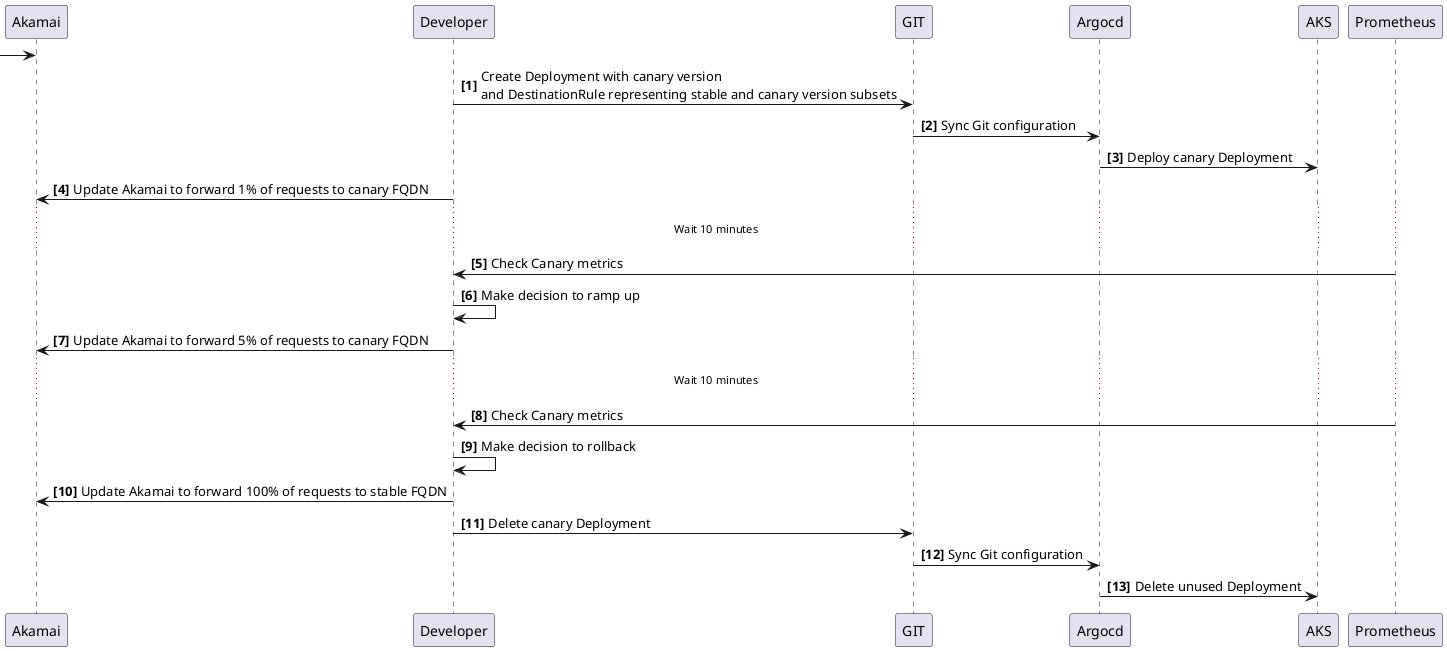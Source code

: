 @startuml canary_base_akamai_failure

-> Akamai
autonumber "<b>[0]"
Developer -> GIT : Create Deployment with canary version\nand DestinationRule representing stable and canary version subsets
GIT -> Argocd : Sync Git configuration
Argocd -> AKS : Deploy canary Deployment

Akamai <- Developer : Update Akamai to forward 1% of requests to canary FQDN
...Wait 10 minutes...
Developer <- Prometheus : Check Canary metrics
Developer -> Developer : Make decision to ramp up

Akamai <- Developer : Update Akamai to forward 5% of requests to canary FQDN
...Wait 10 minutes...
Developer <- Prometheus : Check Canary metrics
Developer -> Developer : Make decision to rollback
Akamai <- Developer : Update Akamai to forward 100% of requests to stable FQDN

Developer -> GIT : Delete canary Deployment
GIT -> Argocd : Sync Git configuration
Argocd -> AKS : Delete unused Deployment
@enduml